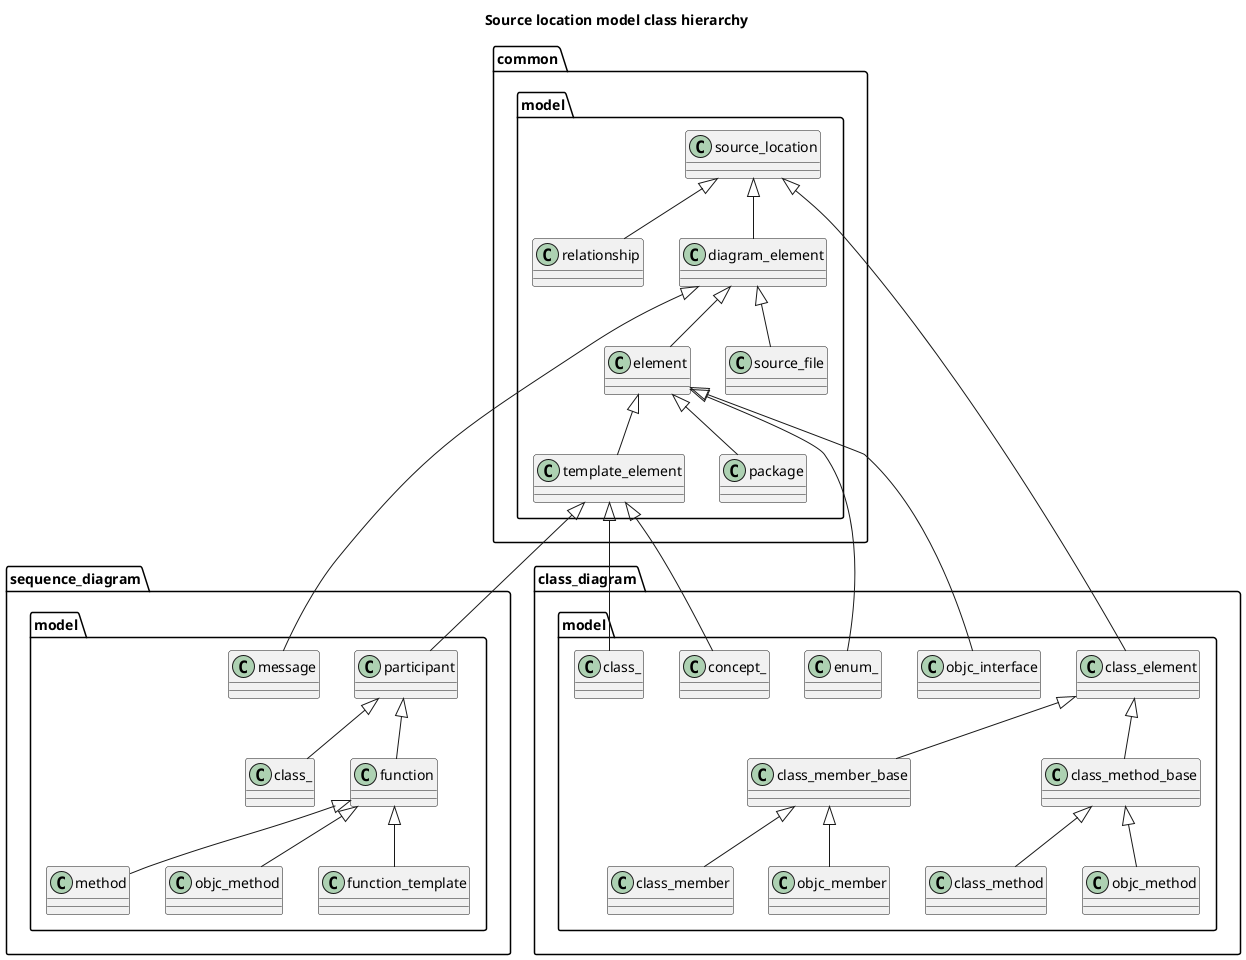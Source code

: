@startuml
title Source location model class hierarchy
package [common] as C_0002532840279361781187 {
package [model] as C_0000669774451444102653 {
class "source_location" as C_0007162092657467521843
class C_0007162092657467521843 [[classclanguml_1_1common_1_1model_1_1source__location.html{Base class of all diagram elements that have source location.}]] {
__
}
class "relationship" as C_0016370694070378943411
class C_0016370694070378943411 [[classclanguml_1_1common_1_1model_1_1relationship.html{Class representing any relationship other than inheritance}]] {
__
}
class "diagram_element" as C_0008588005715032923314
class C_0008588005715032923314 [[classclanguml_1_1common_1_1model_1_1diagram__element.html{Base class for standalone diagram elements.}]] {
__
}
class "element" as C_0016556163051475263500
class C_0016556163051475263500 [[classclanguml_1_1common_1_1model_1_1element.html{Base class for any element qualified by namespace.}]] {
__
}
class "template_element" as C_0013384831159811298387
class C_0013384831159811298387 [[classclanguml_1_1common_1_1model_1_1template__element.html{Base class for any element qualified by namespace.}]] {
__
}
class "source_file" as C_0006285717704576425038
class C_0006285717704576425038 [[classclanguml_1_1common_1_1model_1_1source__file.html{Diagram element representing some file or directory.}]] {
__
}
class "package" as C_0017146293478645494837
class C_0017146293478645494837 [[classclanguml_1_1common_1_1model_1_1package.html{Diagram element representing namespace or directory package}]] {
__
}
}
}
package [class_diagram] as C_0017921336289613804855 {
package [model] as C_0007176993879715460962 {
class "class_element" as C_0004846934894930864299
class C_0004846934894930864299 [[classclanguml_1_1class__diagram_1_1model_1_1class__element.html{Base class for class elements (e.g. member or method).}]] {
__
}
class "class_member_base" as C_0014241292626575163322
class C_0014241292626575163322 [[classclanguml_1_1class__diagram_1_1model_1_1class__member__base.html{Generic class member model.}]] {
__
}
class "class_member" as C_0014370262096868218046
class C_0014370262096868218046 [[classclanguml_1_1class__diagram_1_1model_1_1class__member.html{Class member model.}]] {
__
}
class "class_method_base" as C_0018032026899693266441
class C_0018032026899693266441 [[classclanguml_1_1class__diagram_1_1model_1_1class__method__base.html{Class method model.}]] {
__
}
class "class_method" as C_0001633165731746789371
class C_0001633165731746789371 [[classclanguml_1_1class__diagram_1_1model_1_1class__method.html{Class method model.}]] {
__
}
class "class_" as C_0010336274859733225462
class C_0010336274859733225462 [[classclanguml_1_1class__diagram_1_1model_1_1class__.html{Diagram element representing a class or class template.}]] {
__
}
class "concept_" as C_0010998792414017796003
class C_0010998792414017796003 [[classclanguml_1_1class__diagram_1_1model_1_1concept__.html{Model of C++ concept.}]] {
__
}
class "enum_" as C_0005795143816749204050
class C_0005795143816749204050 [[classclanguml_1_1class__diagram_1_1model_1_1enum__.html{Diagram element representing an enum.}]] {
__
}
class "objc_member" as C_0007364672229966928495
class C_0007364672229966928495 [[classclanguml_1_1class__diagram_1_1model_1_1objc__member.html{ObjC class member model.}]] {
__
}
class "objc_method" as C_0002175636676684225778
class C_0002175636676684225778 [[classclanguml_1_1class__diagram_1_1model_1_1objc__method.html{ObjC class method model.}]] {
__
}
class "objc_interface" as C_0010166346108406727066
class C_0010166346108406727066 [[classclanguml_1_1class__diagram_1_1model_1_1objc__interface.html{Diagram element representing an ObjC interface.}]] {
__
}
}
}
package [sequence_diagram] as C_0012174902727661033893 {
package [model] as C_0017655759046645114118 {
class "participant" as C_0011201726182739961811
class C_0011201726182739961811 [[structclanguml_1_1sequence__diagram_1_1model_1_1participant.html{Base class for various types of sequence diagram participants}]] {
__
}
class "class_" as C_0007084118972955772881
class C_0007084118972955772881 [[structclanguml_1_1sequence__diagram_1_1model_1_1class__.html{Sequence diagram participant representing a class.}]] {
__
}
class "function" as C_0001861107648253454629
class C_0001861107648253454629 [[structclanguml_1_1sequence__diagram_1_1model_1_1function.html{Participant mode representing a free function.}]] {
__
}
class "method" as C_0006541327780382276039
class C_0006541327780382276039 [[structclanguml_1_1sequence__diagram_1_1model_1_1method.html{Participant model representing a method}]] {
__
}
class "objc_method" as C_0013742559556936917396
class C_0013742559556936917396 [[structclanguml_1_1sequence__diagram_1_1model_1_1objc__method.html{objc_method}]] {
__
}
class "function_template" as C_0018241535739946484465
class C_0018241535739946484465 [[structclanguml_1_1sequence__diagram_1_1model_1_1function__template.html{Participant model representing a function template.}]] {
__
}
class "message" as C_0017829224549649886549
class C_0017829224549649886549 [[classclanguml_1_1sequence__diagram_1_1model_1_1message.html{Model of a sequence diagram message.}]] {
__
}
}
}
C_0007162092657467521843 <|-- C_0016370694070378943411
C_0007162092657467521843 <|-- C_0008588005715032923314
C_0008588005715032923314 <|-- C_0016556163051475263500
C_0016556163051475263500 <|-- C_0013384831159811298387
C_0008588005715032923314 <|-- C_0006285717704576425038
C_0016556163051475263500 <|-- C_0017146293478645494837
C_0007162092657467521843 <|-- C_0004846934894930864299
C_0004846934894930864299 <|-- C_0014241292626575163322
C_0014241292626575163322 <|-- C_0014370262096868218046
C_0004846934894930864299 <|-- C_0018032026899693266441
C_0018032026899693266441 <|-- C_0001633165731746789371
C_0013384831159811298387 <|-- C_0010336274859733225462
C_0013384831159811298387 <|-- C_0010998792414017796003
C_0016556163051475263500 <|-- C_0005795143816749204050
C_0014241292626575163322 <|-- C_0007364672229966928495
C_0018032026899693266441 <|-- C_0002175636676684225778
C_0016556163051475263500 <|-- C_0010166346108406727066
C_0013384831159811298387 <|-- C_0011201726182739961811
C_0011201726182739961811 <|-- C_0007084118972955772881
C_0011201726182739961811 <|-- C_0001861107648253454629
C_0001861107648253454629 <|-- C_0006541327780382276039
C_0001861107648253454629 <|-- C_0013742559556936917396
C_0001861107648253454629 <|-- C_0018241535739946484465
C_0008588005715032923314 <|-- C_0017829224549649886549

'Generated with clang-uml, version 0.6.1
'LLVM version Ubuntu clang version 19.1.1 (1ubuntu1)
@enduml
